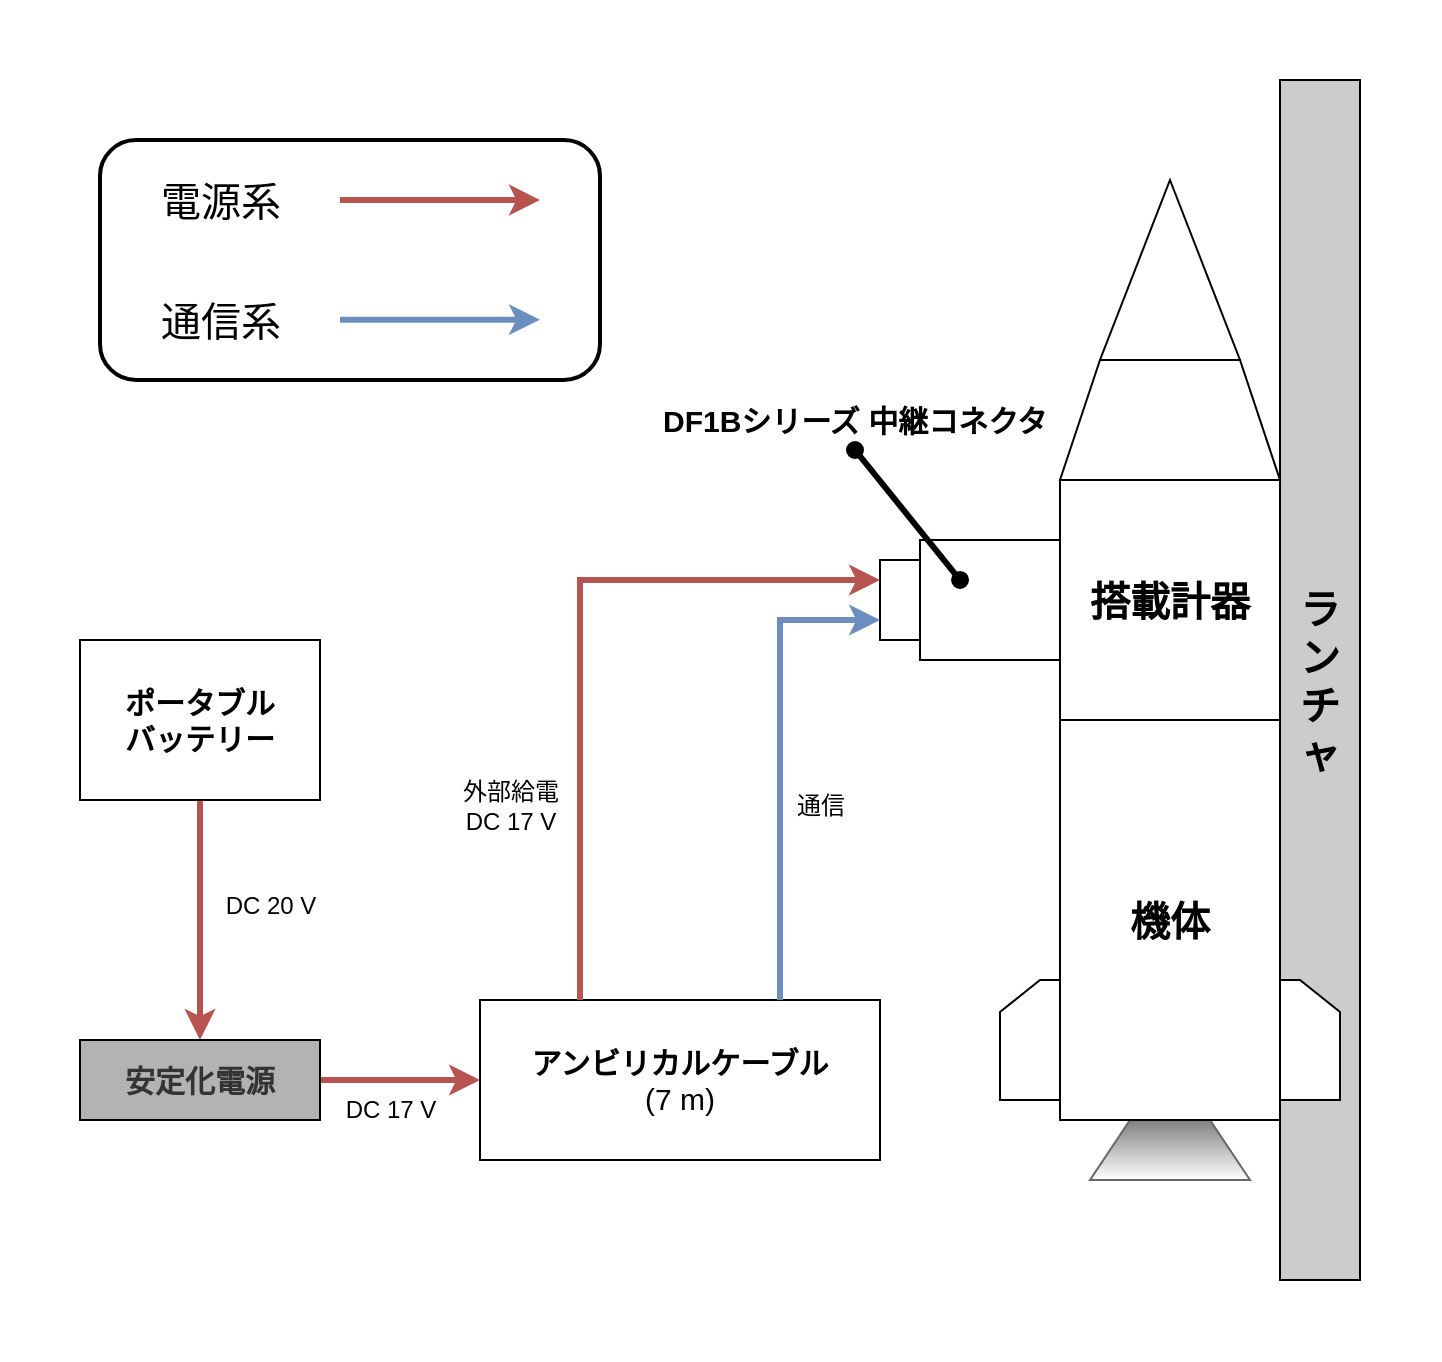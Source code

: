 <mxfile>
    <diagram id="_81ez3izZUcvGXzisgCw" name="ページ1">
        <mxGraphModel dx="1258" dy="819" grid="1" gridSize="10" guides="1" tooltips="1" connect="1" arrows="1" fold="1" page="1" pageScale="1" pageWidth="1169" pageHeight="827" math="0" shadow="0">
            <root>
                <mxCell id="0"/>
                <mxCell id="1" parent="0"/>
                <mxCell id="27" value="" style="rounded=0;whiteSpace=wrap;html=1;strokeColor=none;" vertex="1" parent="1">
                    <mxGeometry x="200" y="40" width="720" height="680" as="geometry"/>
                </mxCell>
                <mxCell id="16" value="&lt;font style=&quot;font-size: 20px;&quot;&gt;&lt;b&gt;ランチャ&lt;/b&gt;&lt;/font&gt;" style="rounded=0;whiteSpace=wrap;html=1;fillColor=#CCCCCC;" vertex="1" parent="1">
                    <mxGeometry x="840" y="80" width="40" height="600" as="geometry"/>
                </mxCell>
                <mxCell id="18" value="" style="shape=loopLimit;whiteSpace=wrap;html=1;size=20;" vertex="1" parent="1">
                    <mxGeometry x="700" y="530" width="170" height="60" as="geometry"/>
                </mxCell>
                <mxCell id="15" value="" style="verticalLabelPosition=bottom;verticalAlign=top;html=1;shape=mxgraph.basic.cone2;dx=0.5;dy=0.9;" vertex="1" parent="1">
                    <mxGeometry x="750" y="130" width="70" height="100" as="geometry"/>
                </mxCell>
                <mxCell id="11" value="" style="triangle;whiteSpace=wrap;html=1;rotation=-90;fillColor=#FFFFFF;fontColor=#333333;strokeColor=#666666;gradientColor=default;gradientDirection=east;" vertex="1" parent="1">
                    <mxGeometry x="755" y="560" width="60" height="80" as="geometry"/>
                </mxCell>
                <mxCell id="6" style="edgeStyle=none;html=1;entryX=0.5;entryY=0;entryDx=0;entryDy=0;fillColor=#f8cecc;strokeColor=#b85450;strokeWidth=3;" edge="1" parent="1" source="2" target="3">
                    <mxGeometry relative="1" as="geometry"/>
                </mxCell>
                <mxCell id="2" value="&lt;font style=&quot;font-size: 15px;&quot;&gt;&lt;b&gt;ポータブル&lt;/b&gt;&lt;/font&gt;&lt;div&gt;&lt;font style=&quot;font-size: 15px;&quot;&gt;&lt;b&gt;バッテリー&lt;/b&gt;&lt;/font&gt;&lt;/div&gt;" style="rounded=0;whiteSpace=wrap;html=1;" vertex="1" parent="1">
                    <mxGeometry x="240" y="360" width="120" height="80" as="geometry"/>
                </mxCell>
                <mxCell id="5" style="edgeStyle=none;html=1;entryX=0;entryY=0.5;entryDx=0;entryDy=0;strokeWidth=3;fillColor=#f8cecc;strokeColor=#b85450;" edge="1" parent="1" source="3" target="4">
                    <mxGeometry relative="1" as="geometry"/>
                </mxCell>
                <mxCell id="3" value="&lt;span style=&quot;font-size: 15px;&quot;&gt;&lt;b&gt;安定化電源&lt;/b&gt;&lt;/span&gt;" style="rounded=0;whiteSpace=wrap;html=1;fillColor=#B3B3B3;fontColor=#333333;strokeColor=#000000;" vertex="1" parent="1">
                    <mxGeometry x="240" y="560" width="120" height="40" as="geometry"/>
                </mxCell>
                <mxCell id="4" value="&lt;span style=&quot;font-size: 15px;&quot;&gt;&lt;b&gt;アンビリカルケーブル&lt;/b&gt;&lt;/span&gt;&lt;div&gt;&lt;span style=&quot;font-size: 15px;&quot;&gt;(7 m)&lt;/span&gt;&lt;/div&gt;" style="rounded=0;whiteSpace=wrap;html=1;" vertex="1" parent="1">
                    <mxGeometry x="440" y="540" width="200" height="80" as="geometry"/>
                </mxCell>
                <mxCell id="7" value="" style="rounded=0;whiteSpace=wrap;html=1;" vertex="1" parent="1">
                    <mxGeometry x="640" y="320" width="80" height="40" as="geometry"/>
                </mxCell>
                <mxCell id="8" value="" style="rounded=0;whiteSpace=wrap;html=1;" vertex="1" parent="1">
                    <mxGeometry x="660" y="310" width="70" height="60" as="geometry"/>
                </mxCell>
                <mxCell id="9" value="&lt;font style=&quot;font-size: 20px;&quot;&gt;&lt;b style=&quot;&quot;&gt;搭載計器&lt;/b&gt;&lt;/font&gt;" style="rounded=0;whiteSpace=wrap;html=1;" vertex="1" parent="1">
                    <mxGeometry x="730" y="280" width="110" height="120" as="geometry"/>
                </mxCell>
                <mxCell id="10" value="&lt;font style=&quot;font-size: 20px;&quot;&gt;&lt;b style=&quot;&quot;&gt;機体&lt;/b&gt;&lt;/font&gt;" style="rounded=0;whiteSpace=wrap;html=1;fillColor=#FFFFFF;" vertex="1" parent="1">
                    <mxGeometry x="730" y="400" width="110" height="200" as="geometry"/>
                </mxCell>
                <mxCell id="13" value="" style="shape=trapezoid;perimeter=trapezoidPerimeter;whiteSpace=wrap;html=1;fixedSize=1;" vertex="1" parent="1">
                    <mxGeometry x="730" y="220" width="110" height="60" as="geometry"/>
                </mxCell>
                <mxCell id="19" value="" style="endArrow=classic;html=1;exitX=0.25;exitY=0;exitDx=0;exitDy=0;edgeStyle=elbowEdgeStyle;entryX=0;entryY=0.25;entryDx=0;entryDy=0;strokeWidth=3;fillColor=#f8cecc;strokeColor=#b85450;rounded=0;curved=0;" edge="1" parent="1" source="4" target="7">
                    <mxGeometry width="50" height="50" relative="1" as="geometry">
                        <mxPoint x="460" y="440" as="sourcePoint"/>
                        <mxPoint x="490" y="340" as="targetPoint"/>
                        <Array as="points">
                            <mxPoint x="490" y="340"/>
                        </Array>
                    </mxGeometry>
                </mxCell>
                <mxCell id="20" value="" style="endArrow=classic;html=1;entryX=0;entryY=0.75;entryDx=0;entryDy=0;edgeStyle=elbowEdgeStyle;exitX=0.75;exitY=0;exitDx=0;exitDy=0;rounded=0;curved=0;fillColor=#dae8fc;strokeColor=#6c8ebf;strokeWidth=3;" edge="1" parent="1" source="4" target="7">
                    <mxGeometry width="50" height="50" relative="1" as="geometry">
                        <mxPoint x="560" y="480" as="sourcePoint"/>
                        <mxPoint x="610" y="430" as="targetPoint"/>
                        <Array as="points">
                            <mxPoint x="590" y="450"/>
                        </Array>
                    </mxGeometry>
                </mxCell>
                <mxCell id="21" value="通信" style="text;html=1;align=center;verticalAlign=middle;resizable=0;points=[];autosize=1;strokeColor=none;fillColor=none;" vertex="1" parent="1">
                    <mxGeometry x="585" y="428" width="50" height="30" as="geometry"/>
                </mxCell>
                <mxCell id="22" value="外部給電&lt;div&gt;DC 17 V&lt;/div&gt;" style="text;html=1;align=center;verticalAlign=middle;resizable=0;points=[];autosize=1;strokeColor=none;fillColor=none;" vertex="1" parent="1">
                    <mxGeometry x="420" y="423" width="70" height="40" as="geometry"/>
                </mxCell>
                <mxCell id="23" value="DC 20 V" style="text;html=1;align=center;verticalAlign=middle;resizable=0;points=[];autosize=1;strokeColor=none;fillColor=none;" vertex="1" parent="1">
                    <mxGeometry x="300" y="478" width="70" height="30" as="geometry"/>
                </mxCell>
                <mxCell id="24" value="DC 17 V" style="text;html=1;align=center;verticalAlign=middle;resizable=0;points=[];autosize=1;strokeColor=none;fillColor=none;" vertex="1" parent="1">
                    <mxGeometry x="360" y="580" width="70" height="30" as="geometry"/>
                </mxCell>
                <mxCell id="25" value="&lt;font style=&quot;font-size: 15px;&quot;&gt;&lt;b&gt;DF1Bシリーズ 中継コネクタ&lt;/b&gt;&lt;/font&gt;" style="text;html=1;align=center;verticalAlign=middle;whiteSpace=wrap;rounded=0;" vertex="1" parent="1">
                    <mxGeometry x="525" y="235" width="205" height="30" as="geometry"/>
                </mxCell>
                <mxCell id="26" value="" style="endArrow=oval;html=1;exitX=0.5;exitY=1;exitDx=0;exitDy=0;entryX=0.286;entryY=0.333;entryDx=0;entryDy=0;entryPerimeter=0;startArrow=oval;startFill=1;endFill=1;strokeWidth=3;" edge="1" parent="1" source="25" target="8">
                    <mxGeometry width="50" height="50" relative="1" as="geometry">
                        <mxPoint x="580" y="380" as="sourcePoint"/>
                        <mxPoint x="630" y="330" as="targetPoint"/>
                    </mxGeometry>
                </mxCell>
                <mxCell id="33" value="" style="group" vertex="1" connectable="0" parent="1">
                    <mxGeometry x="250" y="110" width="250" height="120" as="geometry"/>
                </mxCell>
                <mxCell id="28" value="" style="rounded=1;whiteSpace=wrap;html=1;strokeWidth=2;movable=1;resizable=1;rotatable=1;deletable=1;editable=1;locked=0;connectable=1;" vertex="1" parent="33">
                    <mxGeometry width="250" height="120" as="geometry"/>
                </mxCell>
                <mxCell id="29" value="&lt;font style=&quot;font-size: 20px;&quot;&gt;電源系&lt;/font&gt;" style="text;html=1;align=center;verticalAlign=middle;resizable=1;points=[];autosize=1;strokeColor=none;fillColor=none;movable=1;rotatable=1;deletable=1;editable=1;locked=0;connectable=1;" vertex="1" parent="33">
                    <mxGeometry x="20" y="10" width="80" height="40" as="geometry"/>
                </mxCell>
                <mxCell id="30" value="&lt;font style=&quot;font-size: 20px;&quot;&gt;通信系&lt;/font&gt;" style="text;html=1;align=center;verticalAlign=middle;resizable=1;points=[];autosize=1;strokeColor=none;fillColor=none;movable=1;rotatable=1;deletable=1;editable=1;locked=0;connectable=1;" vertex="1" parent="33">
                    <mxGeometry x="20" y="70" width="80" height="40" as="geometry"/>
                </mxCell>
                <mxCell id="31" value="" style="endArrow=classic;html=1;endFill=1;strokeWidth=3;fillColor=#f8cecc;strokeColor=#b85450;movable=1;resizable=1;rotatable=1;deletable=1;editable=1;locked=0;connectable=1;" edge="1" parent="33">
                    <mxGeometry width="50" height="50" relative="1" as="geometry">
                        <mxPoint x="120" y="30" as="sourcePoint"/>
                        <mxPoint x="220" y="30" as="targetPoint"/>
                    </mxGeometry>
                </mxCell>
                <mxCell id="32" value="" style="endArrow=classic;html=1;endFill=1;strokeWidth=3;fillColor=#dae8fc;strokeColor=#6c8ebf;movable=1;resizable=1;rotatable=1;deletable=1;editable=1;locked=0;connectable=1;" edge="1" parent="33">
                    <mxGeometry width="50" height="50" relative="1" as="geometry">
                        <mxPoint x="120" y="89.83" as="sourcePoint"/>
                        <mxPoint x="220" y="89.83" as="targetPoint"/>
                    </mxGeometry>
                </mxCell>
            </root>
        </mxGraphModel>
    </diagram>
</mxfile>